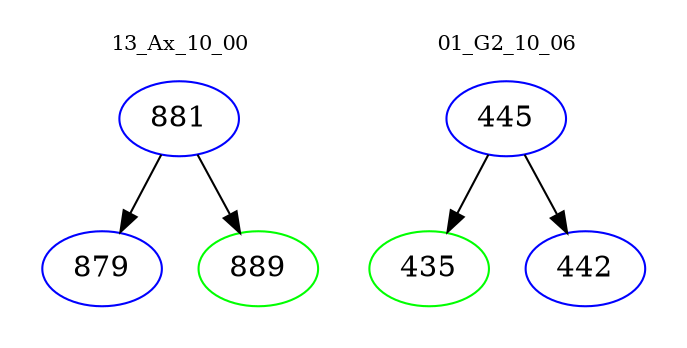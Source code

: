 digraph{
subgraph cluster_0 {
color = white
label = "13_Ax_10_00";
fontsize=10;
T0_881 [label="881", color="blue"]
T0_881 -> T0_879 [color="black"]
T0_879 [label="879", color="blue"]
T0_881 -> T0_889 [color="black"]
T0_889 [label="889", color="green"]
}
subgraph cluster_1 {
color = white
label = "01_G2_10_06";
fontsize=10;
T1_445 [label="445", color="blue"]
T1_445 -> T1_435 [color="black"]
T1_435 [label="435", color="green"]
T1_445 -> T1_442 [color="black"]
T1_442 [label="442", color="blue"]
}
}
